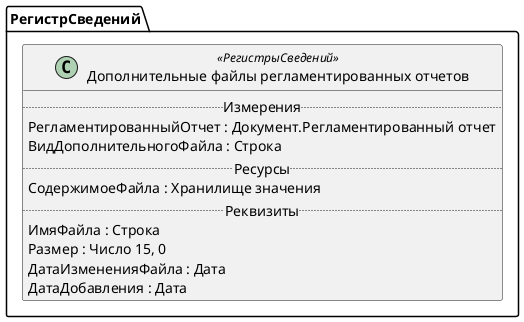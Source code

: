 ﻿@startuml ДополнительныеФайлыРегламентированныхОтчетов
'!include templates.wsd
'..\include templates.wsd
class РегистрСведений.ДополнительныеФайлыРегламентированныхОтчетов as "Дополнительные файлы регламентированных отчетов" <<РегистрыСведений>>
{
..Измерения..
РегламентированныйОтчет : Документ.Регламентированный отчет
ВидДополнительногоФайла : Строка
..Ресурсы..
СодержимоеФайла : Хранилище значения
..Реквизиты..
ИмяФайла : Строка
Размер : Число 15, 0
ДатаИзмененияФайла : Дата
ДатаДобавления : Дата
}
@enduml
